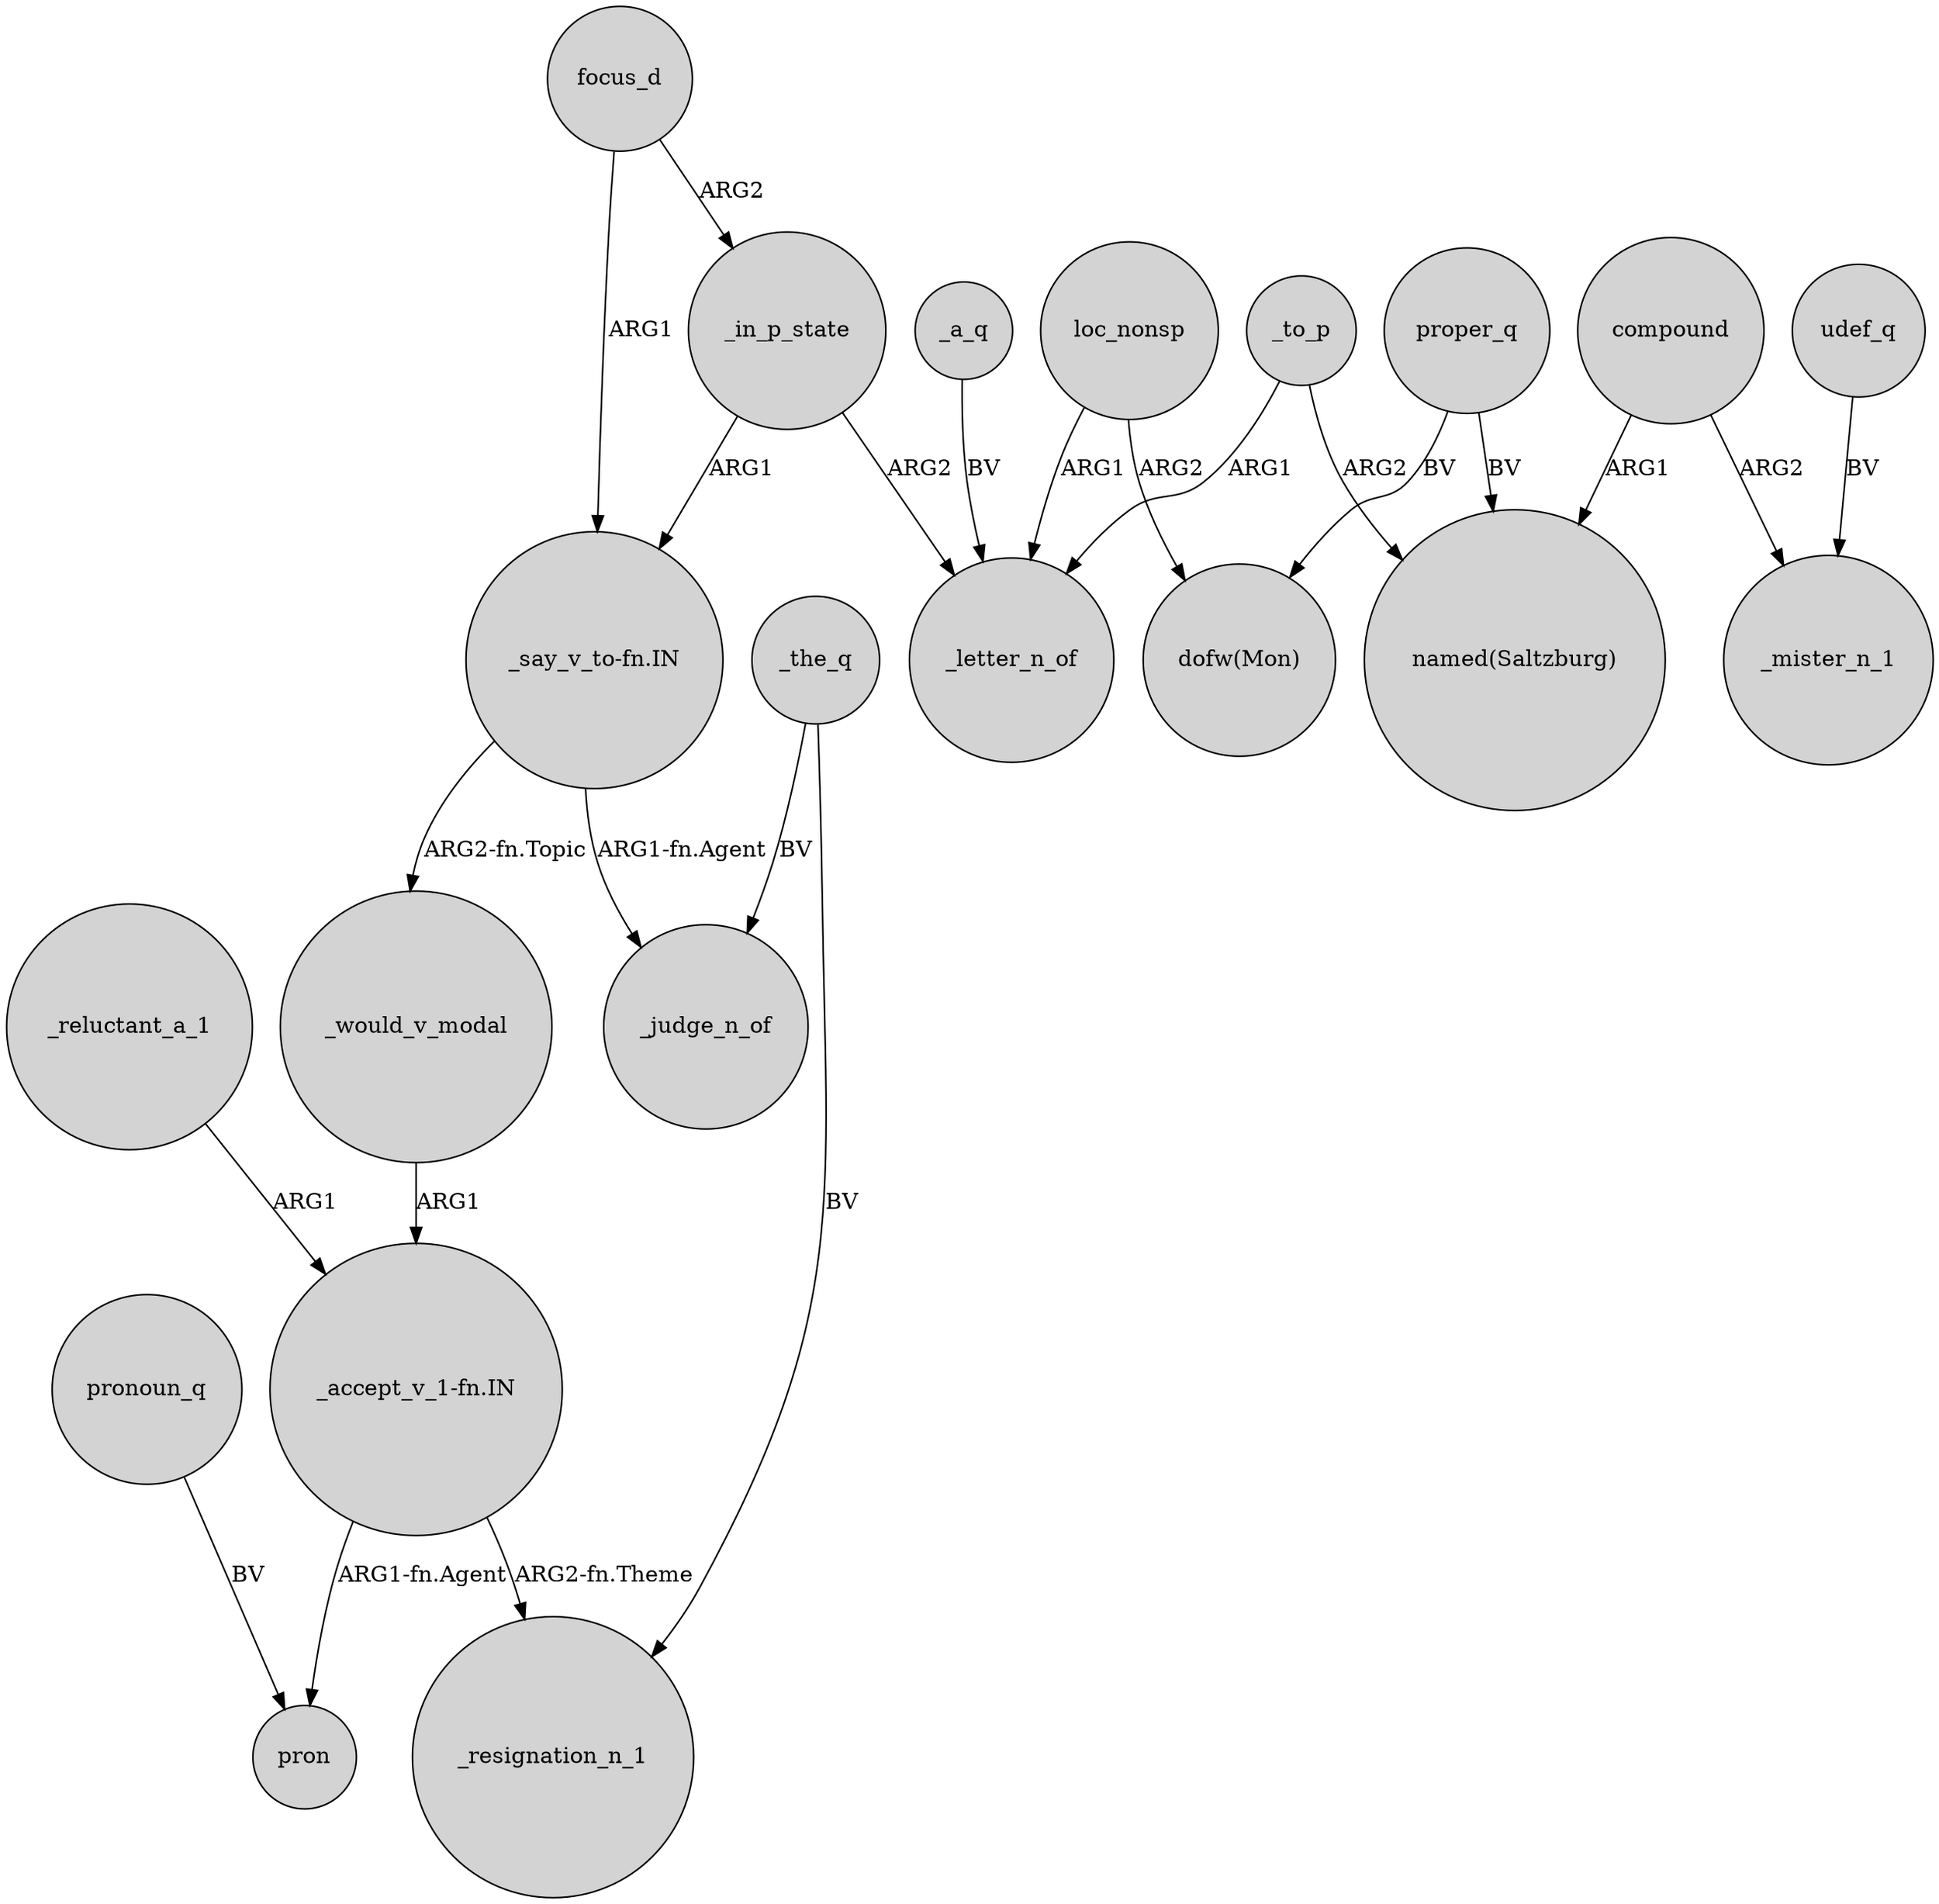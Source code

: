 digraph {
	node [shape=circle style=filled]
	"_say_v_to-fn.IN" -> _would_v_modal [label="ARG2-fn.Topic"]
	proper_q -> "named(Saltzburg)" [label=BV]
	_would_v_modal -> "_accept_v_1-fn.IN" [label=ARG1]
	compound -> _mister_n_1 [label=ARG2]
	compound -> "named(Saltzburg)" [label=ARG1]
	focus_d -> _in_p_state [label=ARG2]
	udef_q -> _mister_n_1 [label=BV]
	_to_p -> "named(Saltzburg)" [label=ARG2]
	"_accept_v_1-fn.IN" -> pron [label="ARG1-fn.Agent"]
	pronoun_q -> pron [label=BV]
	_the_q -> _resignation_n_1 [label=BV]
	_to_p -> _letter_n_of [label=ARG1]
	proper_q -> "dofw(Mon)" [label=BV]
	"_say_v_to-fn.IN" -> _judge_n_of [label="ARG1-fn.Agent"]
	"_accept_v_1-fn.IN" -> _resignation_n_1 [label="ARG2-fn.Theme"]
	loc_nonsp -> "dofw(Mon)" [label=ARG2]
	_in_p_state -> _letter_n_of [label=ARG2]
	_the_q -> _judge_n_of [label=BV]
	_a_q -> _letter_n_of [label=BV]
	loc_nonsp -> _letter_n_of [label=ARG1]
	_reluctant_a_1 -> "_accept_v_1-fn.IN" [label=ARG1]
	_in_p_state -> "_say_v_to-fn.IN" [label=ARG1]
	focus_d -> "_say_v_to-fn.IN" [label=ARG1]
}
